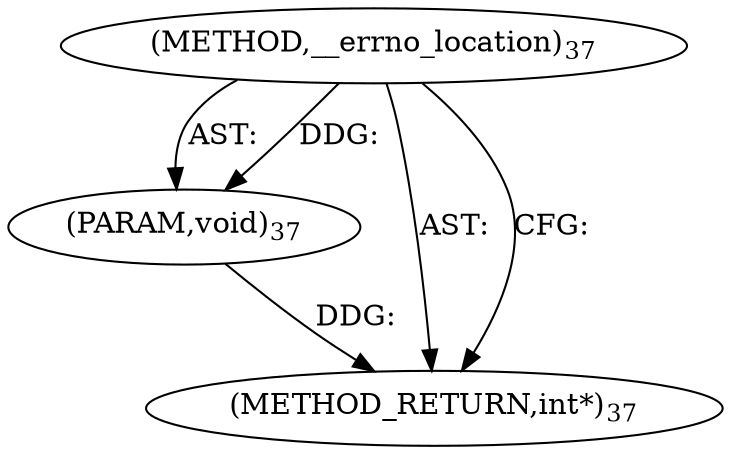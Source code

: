 digraph "__errno_location" {  
"33150" [label = <(METHOD,__errno_location)<SUB>37</SUB>> ]
"33151" [label = <(PARAM,void)<SUB>37</SUB>> ]
"33152" [label = <(METHOD_RETURN,int*)<SUB>37</SUB>> ]
  "33150" -> "33151"  [ label = "AST: "] 
  "33150" -> "33152"  [ label = "AST: "] 
  "33150" -> "33152"  [ label = "CFG: "] 
  "33151" -> "33152"  [ label = "DDG: "] 
  "33150" -> "33151"  [ label = "DDG: "] 
}
